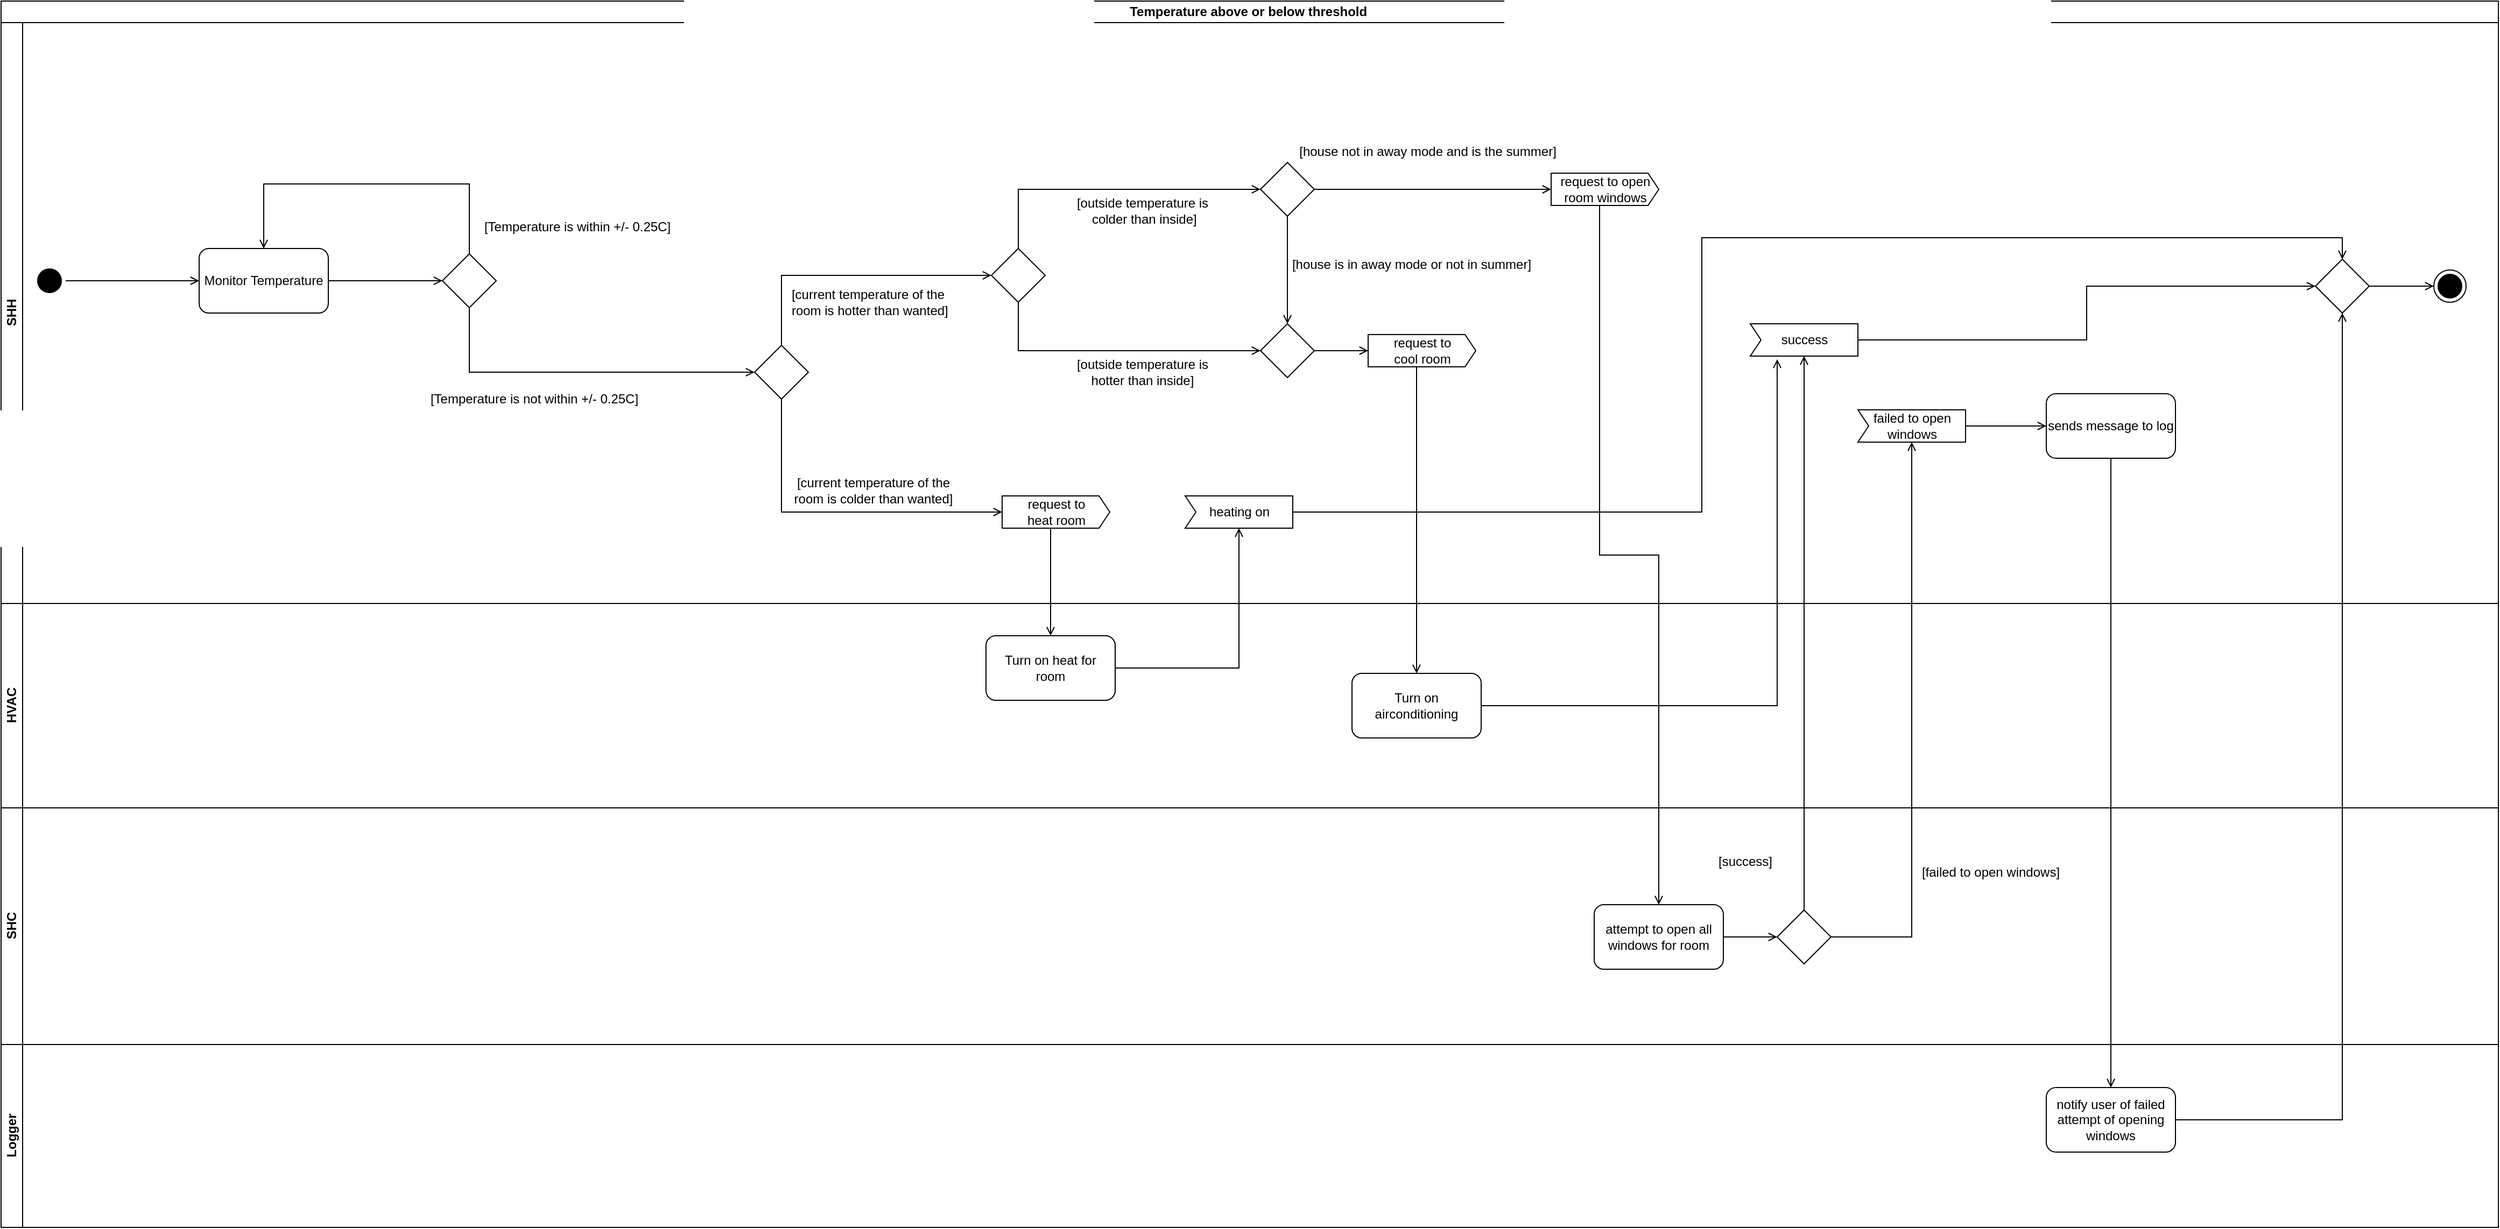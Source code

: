 <mxfile version="13.10.0" type="device"><diagram id="prtHgNgQTEPvFCAcTncT" name="Page-1"><mxGraphModel dx="988" dy="618" grid="1" gridSize="10" guides="1" tooltips="1" connect="1" arrows="1" fold="1" page="1" pageScale="1" pageWidth="827" pageHeight="1169" math="0" shadow="0"><root><mxCell id="0"/><mxCell id="1" parent="0"/><mxCell id="8EK06sQANemY5adFnDr7-2" value="Temperature above or below threshold&amp;nbsp;" style="swimlane;html=1;childLayout=stackLayout;resizeParent=1;resizeParentMax=0;horizontal=1;startSize=20;horizontalStack=0;" parent="1" vertex="1"><mxGeometry x="150" y="290" width="2320" height="1140" as="geometry"/></mxCell><mxCell id="8EK06sQANemY5adFnDr7-4" value="SHH" style="swimlane;html=1;startSize=20;horizontal=0;" parent="8EK06sQANemY5adFnDr7-2" vertex="1"><mxGeometry y="20" width="2320" height="540" as="geometry"/></mxCell><mxCell id="zv0XIjnVRcebP2oVxP0r-2" style="edgeStyle=orthogonalEdgeStyle;rounded=0;orthogonalLoop=1;jettySize=auto;html=1;exitX=1;exitY=0.5;exitDx=0;exitDy=0;entryX=0;entryY=0.5;entryDx=0;entryDy=0;endArrow=open;endFill=0;" edge="1" parent="8EK06sQANemY5adFnDr7-4" source="8EK06sQANemY5adFnDr7-6" target="zv0XIjnVRcebP2oVxP0r-1"><mxGeometry relative="1" as="geometry"/></mxCell><mxCell id="8EK06sQANemY5adFnDr7-6" value="" style="ellipse;html=1;shape=startState;fillColor=#000000;" parent="8EK06sQANemY5adFnDr7-4" vertex="1"><mxGeometry x="30" y="225" width="30" height="30" as="geometry"/></mxCell><mxCell id="zv0XIjnVRcebP2oVxP0r-4" style="edgeStyle=orthogonalEdgeStyle;rounded=0;orthogonalLoop=1;jettySize=auto;html=1;exitX=1;exitY=0.5;exitDx=0;exitDy=0;entryX=0;entryY=0.5;entryDx=0;entryDy=0;endArrow=open;endFill=0;" edge="1" parent="8EK06sQANemY5adFnDr7-4" source="zv0XIjnVRcebP2oVxP0r-1" target="zv0XIjnVRcebP2oVxP0r-3"><mxGeometry relative="1" as="geometry"/></mxCell><mxCell id="zv0XIjnVRcebP2oVxP0r-1" value="Monitor Temperature" style="rounded=1;whiteSpace=wrap;html=1;" vertex="1" parent="8EK06sQANemY5adFnDr7-4"><mxGeometry x="184" y="210" width="120" height="60" as="geometry"/></mxCell><mxCell id="zv0XIjnVRcebP2oVxP0r-12" style="edgeStyle=orthogonalEdgeStyle;rounded=0;orthogonalLoop=1;jettySize=auto;html=1;exitX=0.5;exitY=1;exitDx=0;exitDy=0;entryX=0;entryY=0.5;entryDx=0;entryDy=0;endArrow=open;endFill=0;" edge="1" parent="8EK06sQANemY5adFnDr7-4" source="zv0XIjnVRcebP2oVxP0r-3" target="zv0XIjnVRcebP2oVxP0r-11"><mxGeometry relative="1" as="geometry"/></mxCell><mxCell id="zv0XIjnVRcebP2oVxP0r-17" style="edgeStyle=orthogonalEdgeStyle;rounded=0;orthogonalLoop=1;jettySize=auto;html=1;exitX=0.5;exitY=0;exitDx=0;exitDy=0;entryX=0.5;entryY=0;entryDx=0;entryDy=0;endArrow=open;endFill=0;" edge="1" parent="8EK06sQANemY5adFnDr7-4" source="zv0XIjnVRcebP2oVxP0r-3" target="zv0XIjnVRcebP2oVxP0r-1"><mxGeometry relative="1" as="geometry"><Array as="points"><mxPoint x="435" y="150"/><mxPoint x="244" y="150"/></Array></mxGeometry></mxCell><mxCell id="zv0XIjnVRcebP2oVxP0r-3" value="" style="rhombus;whiteSpace=wrap;html=1;" vertex="1" parent="8EK06sQANemY5adFnDr7-4"><mxGeometry x="410" y="215" width="50" height="50" as="geometry"/></mxCell><mxCell id="zv0XIjnVRcebP2oVxP0r-10" value="[Temperature is not within +/- 0.25C]" style="text;html=1;align=center;verticalAlign=middle;resizable=0;points=[];autosize=1;" vertex="1" parent="8EK06sQANemY5adFnDr7-4"><mxGeometry x="390" y="340" width="210" height="20" as="geometry"/></mxCell><mxCell id="zv0XIjnVRcebP2oVxP0r-19" style="edgeStyle=orthogonalEdgeStyle;rounded=0;orthogonalLoop=1;jettySize=auto;html=1;exitX=0.5;exitY=0;exitDx=0;exitDy=0;entryX=0;entryY=0.5;entryDx=0;entryDy=0;endArrow=open;endFill=0;" edge="1" parent="8EK06sQANemY5adFnDr7-4" source="zv0XIjnVRcebP2oVxP0r-11" target="zv0XIjnVRcebP2oVxP0r-18"><mxGeometry relative="1" as="geometry"/></mxCell><mxCell id="zv0XIjnVRcebP2oVxP0r-26" style="edgeStyle=orthogonalEdgeStyle;rounded=0;orthogonalLoop=1;jettySize=auto;html=1;exitX=0.5;exitY=1;exitDx=0;exitDy=0;entryX=0;entryY=0.5;entryDx=0;entryDy=0;entryPerimeter=0;endArrow=open;endFill=0;" edge="1" parent="8EK06sQANemY5adFnDr7-4" source="zv0XIjnVRcebP2oVxP0r-11" target="zv0XIjnVRcebP2oVxP0r-25"><mxGeometry relative="1" as="geometry"/></mxCell><mxCell id="zv0XIjnVRcebP2oVxP0r-11" value="" style="rhombus;whiteSpace=wrap;html=1;" vertex="1" parent="8EK06sQANemY5adFnDr7-4"><mxGeometry x="700" y="300" width="50" height="50" as="geometry"/></mxCell><mxCell id="zv0XIjnVRcebP2oVxP0r-14" value="[current temperature of the &lt;br&gt;room is colder than wanted]" style="text;html=1;align=center;verticalAlign=middle;resizable=0;points=[];autosize=1;" vertex="1" parent="8EK06sQANemY5adFnDr7-4"><mxGeometry x="730" y="420" width="160" height="30" as="geometry"/></mxCell><mxCell id="zv0XIjnVRcebP2oVxP0r-16" value="[outside temperature is &lt;br&gt;hotter than inside]" style="text;html=1;align=center;verticalAlign=middle;resizable=0;points=[];autosize=1;" vertex="1" parent="8EK06sQANemY5adFnDr7-4"><mxGeometry x="990" y="310" width="140" height="30" as="geometry"/></mxCell><mxCell id="zv0XIjnVRcebP2oVxP0r-9" value="[Temperature is within +/- 0.25C]" style="text;html=1;align=center;verticalAlign=middle;resizable=0;points=[];autosize=1;" vertex="1" parent="8EK06sQANemY5adFnDr7-4"><mxGeometry x="440" y="180" width="190" height="20" as="geometry"/></mxCell><mxCell id="zv0XIjnVRcebP2oVxP0r-63" style="edgeStyle=orthogonalEdgeStyle;rounded=0;orthogonalLoop=1;jettySize=auto;html=1;exitX=0.5;exitY=0;exitDx=0;exitDy=0;entryX=0;entryY=0.5;entryDx=0;entryDy=0;endArrow=open;endFill=0;" edge="1" parent="8EK06sQANemY5adFnDr7-4" source="zv0XIjnVRcebP2oVxP0r-18" target="zv0XIjnVRcebP2oVxP0r-62"><mxGeometry relative="1" as="geometry"/></mxCell><mxCell id="zv0XIjnVRcebP2oVxP0r-66" style="edgeStyle=orthogonalEdgeStyle;rounded=0;orthogonalLoop=1;jettySize=auto;html=1;exitX=0.5;exitY=1;exitDx=0;exitDy=0;entryX=0;entryY=0.5;entryDx=0;entryDy=0;endArrow=open;endFill=0;" edge="1" parent="8EK06sQANemY5adFnDr7-4" source="zv0XIjnVRcebP2oVxP0r-18" target="zv0XIjnVRcebP2oVxP0r-65"><mxGeometry relative="1" as="geometry"/></mxCell><mxCell id="zv0XIjnVRcebP2oVxP0r-18" value="" style="rhombus;whiteSpace=wrap;html=1;" vertex="1" parent="8EK06sQANemY5adFnDr7-4"><mxGeometry x="920" y="210" width="50" height="50" as="geometry"/></mxCell><mxCell id="zv0XIjnVRcebP2oVxP0r-15" value="[outside temperature is&lt;br&gt;&amp;nbsp;colder than inside]" style="text;html=1;align=center;verticalAlign=middle;resizable=0;points=[];autosize=1;" vertex="1" parent="8EK06sQANemY5adFnDr7-4"><mxGeometry x="990" y="160" width="140" height="30" as="geometry"/></mxCell><mxCell id="zv0XIjnVRcebP2oVxP0r-13" value="[current temperature of the&lt;br&gt;&amp;nbsp;room is hotter than wanted]" style="text;html=1;align=center;verticalAlign=middle;resizable=0;points=[];autosize=1;" vertex="1" parent="8EK06sQANemY5adFnDr7-4"><mxGeometry x="725" y="245" width="160" height="30" as="geometry"/></mxCell><mxCell id="zv0XIjnVRcebP2oVxP0r-25" value="request to &lt;br&gt;heat room" style="html=1;shadow=0;dashed=0;align=center;verticalAlign=middle;shape=mxgraph.arrows2.arrow;dy=0;dx=10;notch=0;" vertex="1" parent="8EK06sQANemY5adFnDr7-4"><mxGeometry x="930" y="440" width="100" height="30" as="geometry"/></mxCell><mxCell id="zv0XIjnVRcebP2oVxP0r-61" style="edgeStyle=orthogonalEdgeStyle;rounded=0;orthogonalLoop=1;jettySize=auto;html=1;exitX=1;exitY=0.5;exitDx=0;exitDy=0;exitPerimeter=0;entryX=0.5;entryY=0;entryDx=0;entryDy=0;endArrow=open;endFill=0;" edge="1" parent="8EK06sQANemY5adFnDr7-4" source="zv0XIjnVRcebP2oVxP0r-28" target="zv0XIjnVRcebP2oVxP0r-53"><mxGeometry relative="1" as="geometry"><Array as="points"><mxPoint x="1580" y="455"/><mxPoint x="1580" y="200"/><mxPoint x="2175" y="200"/></Array></mxGeometry></mxCell><mxCell id="zv0XIjnVRcebP2oVxP0r-28" value="heating on" style="html=1;shadow=0;dashed=0;align=center;verticalAlign=middle;shape=mxgraph.arrows2.arrow;dy=0;dx=0;notch=10;" vertex="1" parent="8EK06sQANemY5adFnDr7-4"><mxGeometry x="1100" y="440" width="100" height="30" as="geometry"/></mxCell><mxCell id="zv0XIjnVRcebP2oVxP0r-33" value="request to &lt;br&gt;cool room" style="html=1;shadow=0;dashed=0;align=center;verticalAlign=middle;shape=mxgraph.arrows2.arrow;dy=0;dx=10;notch=0;" vertex="1" parent="8EK06sQANemY5adFnDr7-4"><mxGeometry x="1270" y="290" width="100" height="30" as="geometry"/></mxCell><mxCell id="zv0XIjnVRcebP2oVxP0r-35" value="request to open&lt;br&gt;room windows" style="html=1;shadow=0;dashed=0;align=center;verticalAlign=middle;shape=mxgraph.arrows2.arrow;dy=0;dx=10;notch=0;" vertex="1" parent="8EK06sQANemY5adFnDr7-4"><mxGeometry x="1440" y="140" width="100" height="30" as="geometry"/></mxCell><mxCell id="zv0XIjnVRcebP2oVxP0r-44" style="edgeStyle=orthogonalEdgeStyle;rounded=0;orthogonalLoop=1;jettySize=auto;html=1;exitX=1;exitY=0.5;exitDx=0;exitDy=0;exitPerimeter=0;entryX=0;entryY=0.5;entryDx=0;entryDy=0;endArrow=open;endFill=0;" edge="1" parent="8EK06sQANemY5adFnDr7-4" source="zv0XIjnVRcebP2oVxP0r-42" target="zv0XIjnVRcebP2oVxP0r-43"><mxGeometry relative="1" as="geometry"/></mxCell><mxCell id="zv0XIjnVRcebP2oVxP0r-42" value="failed to open&lt;br&gt;windows" style="html=1;shadow=0;dashed=0;align=center;verticalAlign=middle;shape=mxgraph.arrows2.arrow;dy=0;dx=0;notch=10;" vertex="1" parent="8EK06sQANemY5adFnDr7-4"><mxGeometry x="1725" y="360" width="100" height="30" as="geometry"/></mxCell><mxCell id="zv0XIjnVRcebP2oVxP0r-43" value="sends message to log" style="rounded=1;whiteSpace=wrap;html=1;" vertex="1" parent="8EK06sQANemY5adFnDr7-4"><mxGeometry x="1900" y="345" width="120" height="60" as="geometry"/></mxCell><mxCell id="zv0XIjnVRcebP2oVxP0r-47" value="" style="ellipse;html=1;shape=endState;fillColor=#000000;" vertex="1" parent="8EK06sQANemY5adFnDr7-4"><mxGeometry x="2260" y="230" width="30" height="30" as="geometry"/></mxCell><mxCell id="zv0XIjnVRcebP2oVxP0r-56" style="edgeStyle=orthogonalEdgeStyle;rounded=0;orthogonalLoop=1;jettySize=auto;html=1;exitX=1;exitY=0.5;exitDx=0;exitDy=0;exitPerimeter=0;entryX=0;entryY=0.5;entryDx=0;entryDy=0;endArrow=open;endFill=0;" edge="1" parent="8EK06sQANemY5adFnDr7-4" source="zv0XIjnVRcebP2oVxP0r-50" target="zv0XIjnVRcebP2oVxP0r-53"><mxGeometry relative="1" as="geometry"/></mxCell><mxCell id="zv0XIjnVRcebP2oVxP0r-50" value="success" style="html=1;shadow=0;dashed=0;align=center;verticalAlign=middle;shape=mxgraph.arrows2.arrow;dy=0;dx=0;notch=10;" vertex="1" parent="8EK06sQANemY5adFnDr7-4"><mxGeometry x="1625" y="280" width="100" height="30" as="geometry"/></mxCell><mxCell id="zv0XIjnVRcebP2oVxP0r-54" style="edgeStyle=orthogonalEdgeStyle;rounded=0;orthogonalLoop=1;jettySize=auto;html=1;exitX=1;exitY=0.5;exitDx=0;exitDy=0;entryX=0;entryY=0.5;entryDx=0;entryDy=0;endArrow=open;endFill=0;" edge="1" parent="8EK06sQANemY5adFnDr7-4" source="zv0XIjnVRcebP2oVxP0r-53" target="zv0XIjnVRcebP2oVxP0r-47"><mxGeometry relative="1" as="geometry"/></mxCell><mxCell id="zv0XIjnVRcebP2oVxP0r-53" value="" style="rhombus;whiteSpace=wrap;html=1;" vertex="1" parent="8EK06sQANemY5adFnDr7-4"><mxGeometry x="2150" y="220" width="50" height="50" as="geometry"/></mxCell><mxCell id="zv0XIjnVRcebP2oVxP0r-64" style="edgeStyle=orthogonalEdgeStyle;rounded=0;orthogonalLoop=1;jettySize=auto;html=1;exitX=1;exitY=0.5;exitDx=0;exitDy=0;endArrow=open;endFill=0;" edge="1" parent="8EK06sQANemY5adFnDr7-4" source="zv0XIjnVRcebP2oVxP0r-62" target="zv0XIjnVRcebP2oVxP0r-35"><mxGeometry relative="1" as="geometry"/></mxCell><mxCell id="zv0XIjnVRcebP2oVxP0r-67" style="edgeStyle=orthogonalEdgeStyle;rounded=0;orthogonalLoop=1;jettySize=auto;html=1;exitX=0.5;exitY=1;exitDx=0;exitDy=0;entryX=0.5;entryY=0;entryDx=0;entryDy=0;endArrow=open;endFill=0;" edge="1" parent="8EK06sQANemY5adFnDr7-4" source="zv0XIjnVRcebP2oVxP0r-62" target="zv0XIjnVRcebP2oVxP0r-65"><mxGeometry relative="1" as="geometry"/></mxCell><mxCell id="zv0XIjnVRcebP2oVxP0r-62" value="" style="rhombus;whiteSpace=wrap;html=1;" vertex="1" parent="8EK06sQANemY5adFnDr7-4"><mxGeometry x="1170" y="130" width="50" height="50" as="geometry"/></mxCell><mxCell id="zv0XIjnVRcebP2oVxP0r-69" style="edgeStyle=orthogonalEdgeStyle;rounded=0;orthogonalLoop=1;jettySize=auto;html=1;exitX=1;exitY=0.5;exitDx=0;exitDy=0;entryX=0;entryY=0.5;entryDx=0;entryDy=0;entryPerimeter=0;endArrow=open;endFill=0;" edge="1" parent="8EK06sQANemY5adFnDr7-4" source="zv0XIjnVRcebP2oVxP0r-65" target="zv0XIjnVRcebP2oVxP0r-33"><mxGeometry relative="1" as="geometry"/></mxCell><mxCell id="zv0XIjnVRcebP2oVxP0r-65" value="" style="rhombus;whiteSpace=wrap;html=1;" vertex="1" parent="8EK06sQANemY5adFnDr7-4"><mxGeometry x="1170" y="280" width="50" height="50" as="geometry"/></mxCell><mxCell id="zv0XIjnVRcebP2oVxP0r-68" value="[house is in away mode or not in summer]" style="text;html=1;align=center;verticalAlign=middle;resizable=0;points=[];autosize=1;" vertex="1" parent="8EK06sQANemY5adFnDr7-4"><mxGeometry x="1190" y="215" width="240" height="20" as="geometry"/></mxCell><mxCell id="zv0XIjnVRcebP2oVxP0r-70" value="[house not in away mode and is the summer]" style="text;html=1;align=center;verticalAlign=middle;resizable=0;points=[];autosize=1;" vertex="1" parent="8EK06sQANemY5adFnDr7-4"><mxGeometry x="1200" y="110" width="250" height="20" as="geometry"/></mxCell><mxCell id="8EK06sQANemY5adFnDr7-5" value="HVAC" style="swimlane;html=1;startSize=20;horizontal=0;" parent="8EK06sQANemY5adFnDr7-2" vertex="1"><mxGeometry y="560" width="2320" height="190" as="geometry"/></mxCell><mxCell id="zv0XIjnVRcebP2oVxP0r-29" value="Turn on heat for&lt;br&gt;room" style="rounded=1;whiteSpace=wrap;html=1;" vertex="1" parent="8EK06sQANemY5adFnDr7-5"><mxGeometry x="915" y="30" width="120" height="60" as="geometry"/></mxCell><mxCell id="zv0XIjnVRcebP2oVxP0r-58" value="Turn on airconditioning" style="rounded=1;whiteSpace=wrap;html=1;" vertex="1" parent="8EK06sQANemY5adFnDr7-5"><mxGeometry x="1255" y="65" width="120" height="60" as="geometry"/></mxCell><mxCell id="8EK06sQANemY5adFnDr7-19" value="SHC" style="swimlane;html=1;startSize=20;horizontal=0;" parent="8EK06sQANemY5adFnDr7-2" vertex="1"><mxGeometry y="750" width="2320" height="220" as="geometry"/></mxCell><mxCell id="zv0XIjnVRcebP2oVxP0r-39" style="edgeStyle=orthogonalEdgeStyle;rounded=0;orthogonalLoop=1;jettySize=auto;html=1;exitX=1;exitY=0.5;exitDx=0;exitDy=0;entryX=0;entryY=0.5;entryDx=0;entryDy=0;endArrow=open;endFill=0;" edge="1" parent="8EK06sQANemY5adFnDr7-19" source="zv0XIjnVRcebP2oVxP0r-37" target="zv0XIjnVRcebP2oVxP0r-38"><mxGeometry relative="1" as="geometry"/></mxCell><mxCell id="zv0XIjnVRcebP2oVxP0r-37" value="attempt to open all&lt;br&gt;windows for room" style="rounded=1;whiteSpace=wrap;html=1;" vertex="1" parent="8EK06sQANemY5adFnDr7-19"><mxGeometry x="1480" y="90" width="120" height="60" as="geometry"/></mxCell><mxCell id="zv0XIjnVRcebP2oVxP0r-38" value="" style="rhombus;whiteSpace=wrap;html=1;" vertex="1" parent="8EK06sQANemY5adFnDr7-19"><mxGeometry x="1650" y="95" width="50" height="50" as="geometry"/></mxCell><mxCell id="zv0XIjnVRcebP2oVxP0r-40" value="[failed to open windows]" style="text;html=1;align=center;verticalAlign=middle;resizable=0;points=[];autosize=1;" vertex="1" parent="8EK06sQANemY5adFnDr7-19"><mxGeometry x="1778" y="50" width="140" height="20" as="geometry"/></mxCell><mxCell id="-yNWRPo8F2ZHl303ZImv-55" value="Logger" style="swimlane;html=1;startSize=20;horizontal=0;" parent="8EK06sQANemY5adFnDr7-2" vertex="1"><mxGeometry y="970" width="2320" height="170" as="geometry"/></mxCell><mxCell id="zv0XIjnVRcebP2oVxP0r-46" value="notify user of failed&lt;br&gt;attempt of opening windows" style="rounded=1;whiteSpace=wrap;html=1;" vertex="1" parent="-yNWRPo8F2ZHl303ZImv-55"><mxGeometry x="1900" y="40" width="120" height="60" as="geometry"/></mxCell><mxCell id="zv0XIjnVRcebP2oVxP0r-31" style="edgeStyle=orthogonalEdgeStyle;rounded=0;orthogonalLoop=1;jettySize=auto;html=1;exitX=0;exitY=0;exitDx=45;exitDy=30;exitPerimeter=0;entryX=0.5;entryY=0;entryDx=0;entryDy=0;endArrow=open;endFill=0;" edge="1" parent="8EK06sQANemY5adFnDr7-2" source="zv0XIjnVRcebP2oVxP0r-25" target="zv0XIjnVRcebP2oVxP0r-29"><mxGeometry relative="1" as="geometry"/></mxCell><mxCell id="zv0XIjnVRcebP2oVxP0r-32" style="edgeStyle=orthogonalEdgeStyle;rounded=0;orthogonalLoop=1;jettySize=auto;html=1;exitX=1;exitY=0.5;exitDx=0;exitDy=0;endArrow=open;endFill=0;" edge="1" parent="8EK06sQANemY5adFnDr7-2" source="zv0XIjnVRcebP2oVxP0r-29" target="zv0XIjnVRcebP2oVxP0r-28"><mxGeometry relative="1" as="geometry"/></mxCell><mxCell id="zv0XIjnVRcebP2oVxP0r-48" style="edgeStyle=orthogonalEdgeStyle;rounded=0;orthogonalLoop=1;jettySize=auto;html=1;exitX=1;exitY=0.5;exitDx=0;exitDy=0;endArrow=open;endFill=0;entryX=0.5;entryY=1;entryDx=0;entryDy=0;" edge="1" parent="8EK06sQANemY5adFnDr7-2" source="zv0XIjnVRcebP2oVxP0r-46" target="zv0XIjnVRcebP2oVxP0r-53"><mxGeometry relative="1" as="geometry"><mxPoint x="2270" y="360" as="targetPoint"/></mxGeometry></mxCell><mxCell id="zv0XIjnVRcebP2oVxP0r-49" style="edgeStyle=orthogonalEdgeStyle;rounded=0;orthogonalLoop=1;jettySize=auto;html=1;exitX=1;exitY=0.5;exitDx=0;exitDy=0;endArrow=open;endFill=0;entryX=0;entryY=0;entryDx=50;entryDy=30;entryPerimeter=0;" edge="1" parent="8EK06sQANemY5adFnDr7-2" source="zv0XIjnVRcebP2oVxP0r-38" target="zv0XIjnVRcebP2oVxP0r-42"><mxGeometry relative="1" as="geometry"><mxPoint x="1740" y="500" as="targetPoint"/></mxGeometry></mxCell><mxCell id="zv0XIjnVRcebP2oVxP0r-51" style="edgeStyle=orthogonalEdgeStyle;rounded=0;orthogonalLoop=1;jettySize=auto;html=1;exitX=0.5;exitY=0;exitDx=0;exitDy=0;endArrow=open;endFill=0;entryX=0;entryY=0;entryDx=50;entryDy=30;entryPerimeter=0;" edge="1" parent="8EK06sQANemY5adFnDr7-2" source="zv0XIjnVRcebP2oVxP0r-38" target="zv0XIjnVRcebP2oVxP0r-50"><mxGeometry relative="1" as="geometry"><mxPoint x="1660" y="360" as="targetPoint"/></mxGeometry></mxCell><mxCell id="zv0XIjnVRcebP2oVxP0r-57" style="edgeStyle=orthogonalEdgeStyle;rounded=0;orthogonalLoop=1;jettySize=auto;html=1;exitX=0;exitY=0;exitDx=45;exitDy=30;exitPerimeter=0;endArrow=open;endFill=0;entryX=0.5;entryY=0;entryDx=0;entryDy=0;" edge="1" parent="8EK06sQANemY5adFnDr7-2" source="zv0XIjnVRcebP2oVxP0r-35" target="zv0XIjnVRcebP2oVxP0r-37"><mxGeometry relative="1" as="geometry"><mxPoint x="1540" y="780" as="targetPoint"/></mxGeometry></mxCell><mxCell id="zv0XIjnVRcebP2oVxP0r-59" style="edgeStyle=orthogonalEdgeStyle;rounded=0;orthogonalLoop=1;jettySize=auto;html=1;exitX=0;exitY=0;exitDx=45;exitDy=30;exitPerimeter=0;endArrow=open;endFill=0;" edge="1" parent="8EK06sQANemY5adFnDr7-2" source="zv0XIjnVRcebP2oVxP0r-33" target="zv0XIjnVRcebP2oVxP0r-58"><mxGeometry relative="1" as="geometry"/></mxCell><mxCell id="zv0XIjnVRcebP2oVxP0r-60" style="edgeStyle=orthogonalEdgeStyle;rounded=0;orthogonalLoop=1;jettySize=auto;html=1;exitX=1;exitY=0.5;exitDx=0;exitDy=0;endArrow=open;endFill=0;entryX=0.25;entryY=1.1;entryDx=0;entryDy=0;entryPerimeter=0;" edge="1" parent="8EK06sQANemY5adFnDr7-2" source="zv0XIjnVRcebP2oVxP0r-58" target="zv0XIjnVRcebP2oVxP0r-50"><mxGeometry relative="1" as="geometry"><mxPoint x="1590" y="400" as="targetPoint"/></mxGeometry></mxCell><mxCell id="zv0XIjnVRcebP2oVxP0r-45" style="edgeStyle=orthogonalEdgeStyle;rounded=0;orthogonalLoop=1;jettySize=auto;html=1;exitX=0.5;exitY=1;exitDx=0;exitDy=0;endArrow=open;endFill=0;" edge="1" parent="1" source="zv0XIjnVRcebP2oVxP0r-43"><mxGeometry relative="1" as="geometry"><mxPoint x="2110" y="1300" as="targetPoint"/></mxGeometry></mxCell><mxCell id="zv0XIjnVRcebP2oVxP0r-52" value="[success]" style="text;html=1;align=center;verticalAlign=middle;resizable=0;points=[];autosize=1;" vertex="1" parent="1"><mxGeometry x="1735" y="1080" width="70" height="20" as="geometry"/></mxCell></root></mxGraphModel></diagram></mxfile>